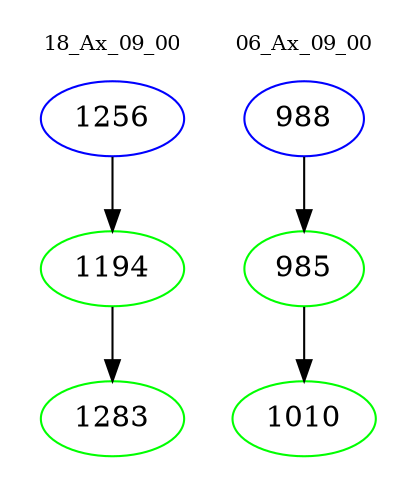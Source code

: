 digraph{
subgraph cluster_0 {
color = white
label = "18_Ax_09_00";
fontsize=10;
T0_1256 [label="1256", color="blue"]
T0_1256 -> T0_1194 [color="black"]
T0_1194 [label="1194", color="green"]
T0_1194 -> T0_1283 [color="black"]
T0_1283 [label="1283", color="green"]
}
subgraph cluster_1 {
color = white
label = "06_Ax_09_00";
fontsize=10;
T1_988 [label="988", color="blue"]
T1_988 -> T1_985 [color="black"]
T1_985 [label="985", color="green"]
T1_985 -> T1_1010 [color="black"]
T1_1010 [label="1010", color="green"]
}
}
